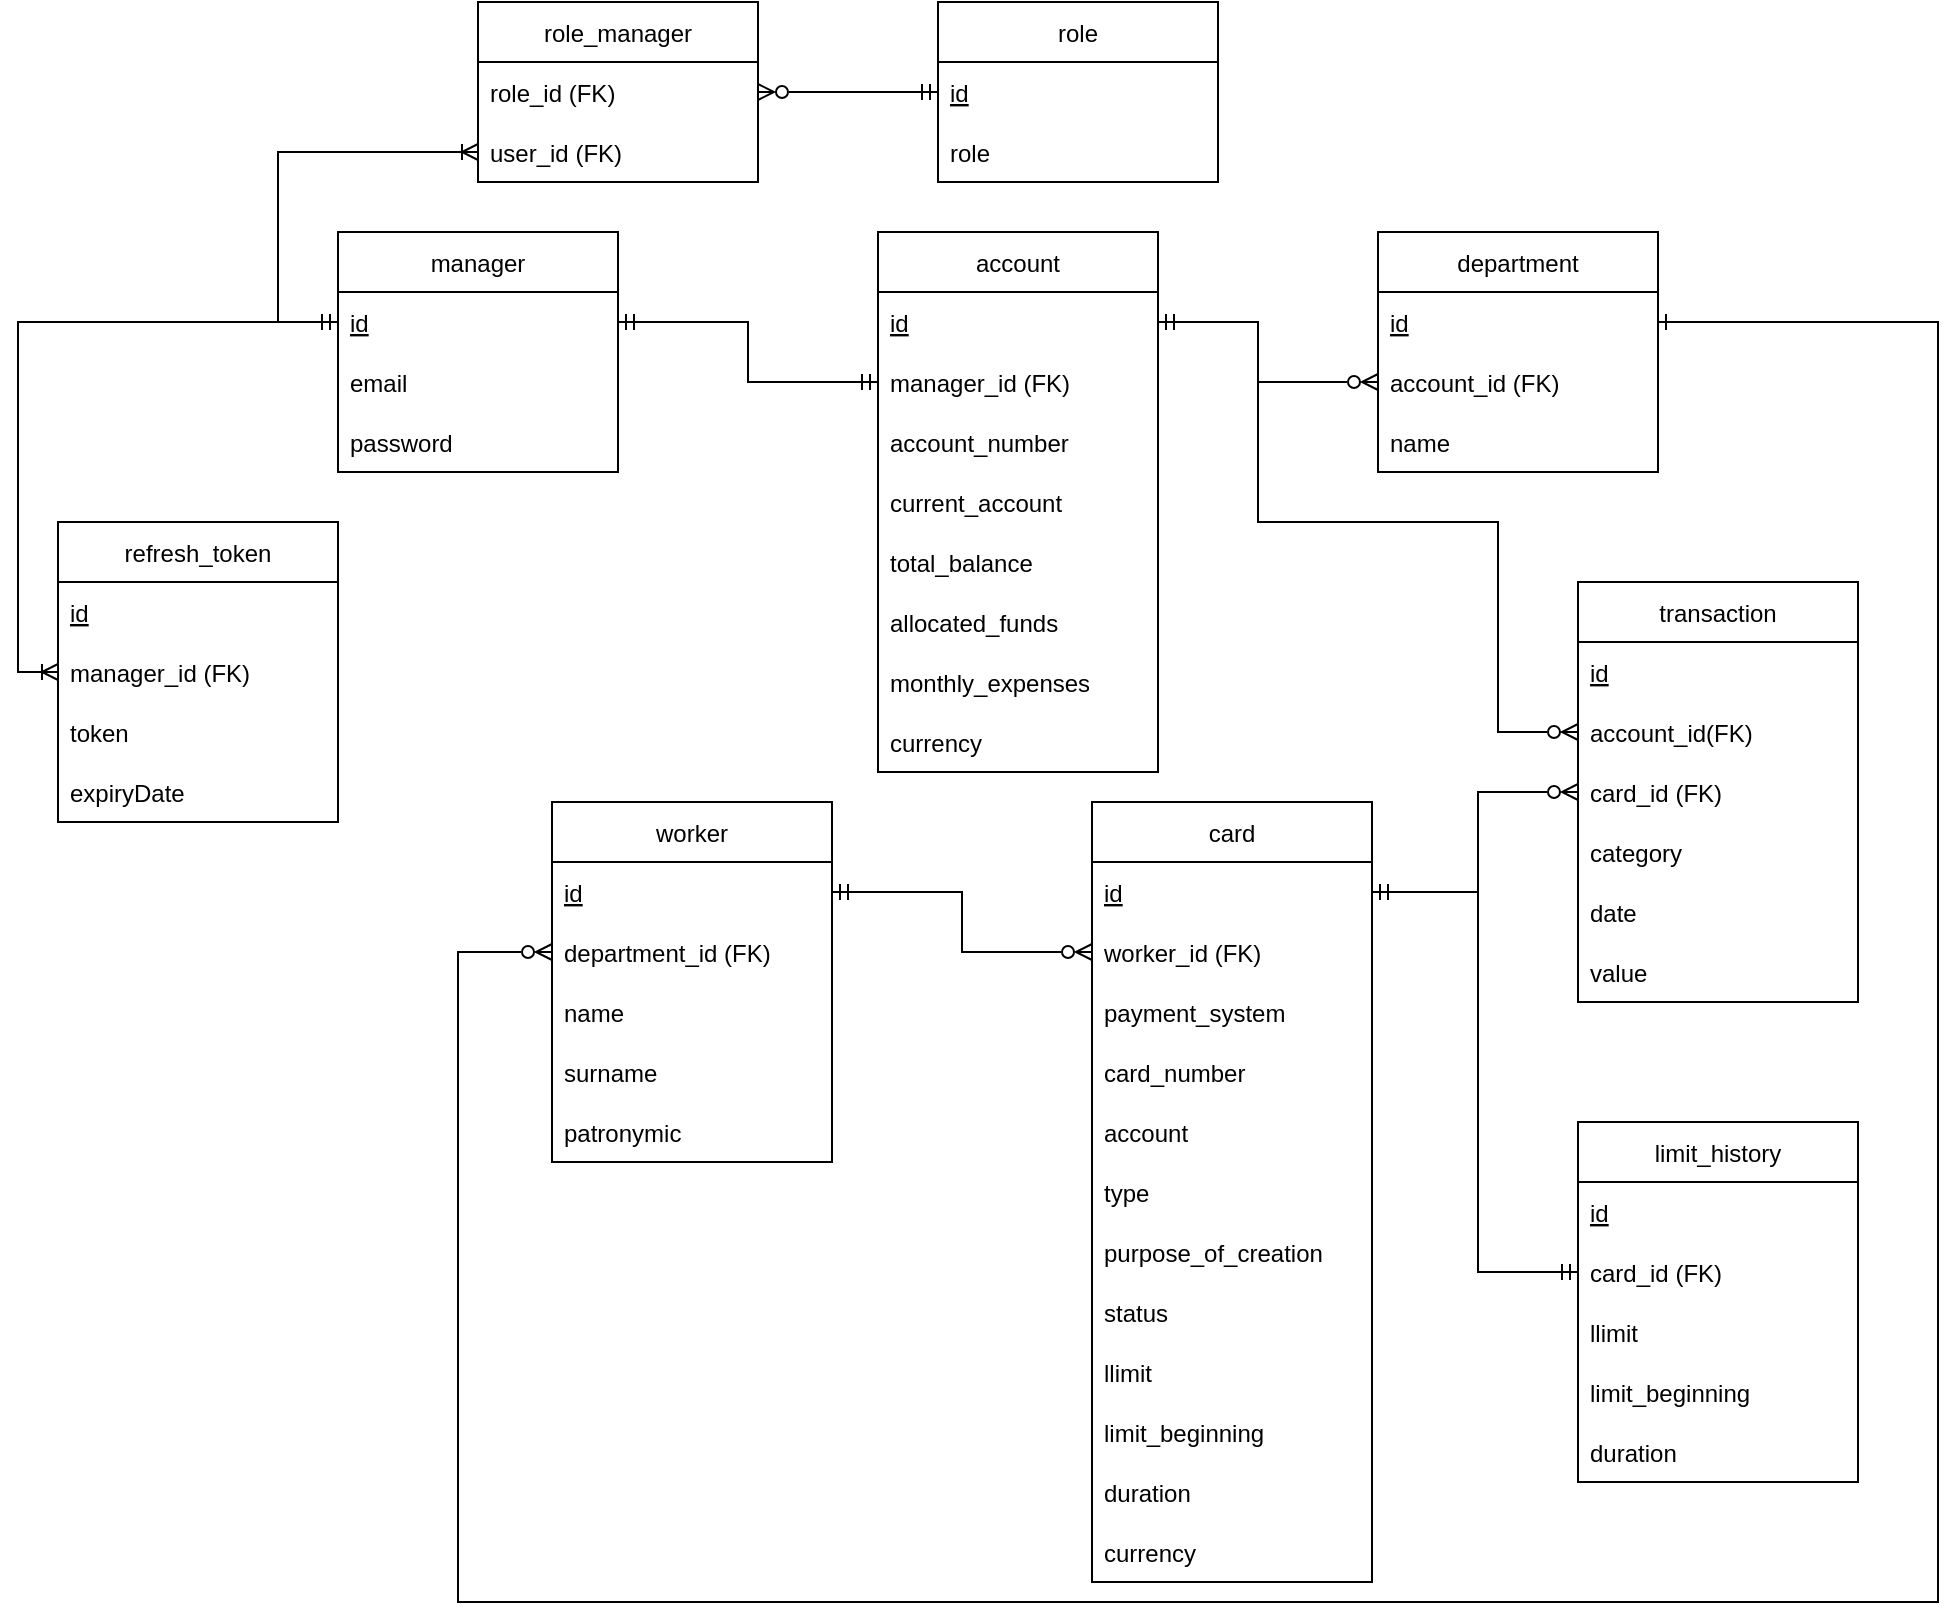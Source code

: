 <mxfile version="15.9.1" type="device"><diagram id="fV8NuC_IhSABXQQTqn1Q" name="Page-1"><mxGraphModel dx="2249" dy="1965" grid="1" gridSize="10" guides="1" tooltips="1" connect="1" arrows="1" fold="1" page="1" pageScale="1" pageWidth="827" pageHeight="1169" math="0" shadow="0"><root><mxCell id="0"/><mxCell id="1" parent="0"/><mxCell id="YcEs4hc1Zq2aLNJtnhcE-54" style="edgeStyle=orthogonalEdgeStyle;rounded=0;orthogonalLoop=1;jettySize=auto;html=1;entryX=0;entryY=0.5;entryDx=0;entryDy=0;startArrow=ERmandOne;startFill=0;exitX=1;exitY=0.5;exitDx=0;exitDy=0;endArrow=ERmandOne;endFill=0;" parent="1" source="EOYDnTgEc_vNznU8tial-6" target="YcEs4hc1Zq2aLNJtnhcE-50" edge="1"><mxGeometry relative="1" as="geometry"/></mxCell><mxCell id="1jyUmRkL_I3DHBVLjQzw-10" style="edgeStyle=orthogonalEdgeStyle;rounded=0;orthogonalLoop=1;jettySize=auto;html=1;exitX=0;exitY=0.5;exitDx=0;exitDy=0;startArrow=ERmandOne;startFill=0;endArrow=ERoneToMany;endFill=0;entryX=0;entryY=0.5;entryDx=0;entryDy=0;" parent="1" source="EOYDnTgEc_vNznU8tial-6" target="1jyUmRkL_I3DHBVLjQzw-7" edge="1"><mxGeometry relative="1" as="geometry"><mxPoint x="130" y="-35" as="targetPoint"/><Array as="points"><mxPoint x="30" y="80"/><mxPoint x="30" y="-5"/></Array></mxGeometry></mxCell><mxCell id="1jyUmRkL_I3DHBVLjQzw-16" style="edgeStyle=orthogonalEdgeStyle;rounded=0;orthogonalLoop=1;jettySize=auto;html=1;entryX=0;entryY=0.5;entryDx=0;entryDy=0;startArrow=ERmandOne;startFill=0;endArrow=ERoneToMany;endFill=0;exitX=0;exitY=0.5;exitDx=0;exitDy=0;" parent="1" source="EOYDnTgEc_vNznU8tial-6" target="1jyUmRkL_I3DHBVLjQzw-13" edge="1"><mxGeometry relative="1" as="geometry"/></mxCell><mxCell id="YcEs4hc1Zq2aLNJtnhcE-1" value="manager" style="swimlane;fontStyle=0;childLayout=stackLayout;horizontal=1;startSize=30;horizontalStack=0;resizeParent=1;resizeParentMax=0;resizeLast=0;collapsible=1;marginBottom=0;" parent="1" vertex="1"><mxGeometry x="60" y="35" width="140" height="120" as="geometry"/></mxCell><mxCell id="EOYDnTgEc_vNznU8tial-6" value="id" style="text;strokeColor=none;fillColor=none;align=left;verticalAlign=middle;spacingLeft=4;spacingRight=4;overflow=hidden;points=[[0,0.5],[1,0.5]];portConstraint=eastwest;rotatable=0;fontStyle=4" parent="YcEs4hc1Zq2aLNJtnhcE-1" vertex="1"><mxGeometry y="30" width="140" height="30" as="geometry"/></mxCell><mxCell id="YcEs4hc1Zq2aLNJtnhcE-3" value="email" style="text;strokeColor=none;fillColor=none;align=left;verticalAlign=middle;spacingLeft=4;spacingRight=4;overflow=hidden;points=[[0,0.5],[1,0.5]];portConstraint=eastwest;rotatable=0;" parent="YcEs4hc1Zq2aLNJtnhcE-1" vertex="1"><mxGeometry y="60" width="140" height="30" as="geometry"/></mxCell><mxCell id="YcEs4hc1Zq2aLNJtnhcE-4" value="password" style="text;strokeColor=none;fillColor=none;align=left;verticalAlign=middle;spacingLeft=4;spacingRight=4;overflow=hidden;points=[[0,0.5],[1,0.5]];portConstraint=eastwest;rotatable=0;" parent="YcEs4hc1Zq2aLNJtnhcE-1" vertex="1"><mxGeometry y="90" width="140" height="30" as="geometry"/></mxCell><mxCell id="c6Ya6IC7ac8ndiOr655G-14" style="edgeStyle=orthogonalEdgeStyle;rounded=0;orthogonalLoop=1;jettySize=auto;html=1;entryX=0;entryY=0.5;entryDx=0;entryDy=0;startArrow=ERmandOne;startFill=0;endArrow=ERmandOne;endFill=0;exitX=1;exitY=0.5;exitDx=0;exitDy=0;" edge="1" parent="1" source="YcEs4hc1Zq2aLNJtnhcE-34" target="c6Ya6IC7ac8ndiOr655G-3"><mxGeometry relative="1" as="geometry"><Array as="points"><mxPoint x="630" y="365"/><mxPoint x="630" y="555"/></Array></mxGeometry></mxCell><mxCell id="YcEs4hc1Zq2aLNJtnhcE-33" value="card" style="swimlane;fontStyle=0;childLayout=stackLayout;horizontal=1;startSize=30;horizontalStack=0;resizeParent=1;resizeParentMax=0;resizeLast=0;collapsible=1;marginBottom=0;" parent="1" vertex="1"><mxGeometry x="437" y="320" width="140" height="390" as="geometry"/></mxCell><mxCell id="YcEs4hc1Zq2aLNJtnhcE-34" value="id" style="text;strokeColor=none;fillColor=none;align=left;verticalAlign=middle;spacingLeft=4;spacingRight=4;overflow=hidden;points=[[0,0.5],[1,0.5]];portConstraint=eastwest;rotatable=0;fontStyle=4" parent="YcEs4hc1Zq2aLNJtnhcE-33" vertex="1"><mxGeometry y="30" width="140" height="30" as="geometry"/></mxCell><mxCell id="YcEs4hc1Zq2aLNJtnhcE-35" value="worker_id (FK)" style="text;strokeColor=none;fillColor=none;align=left;verticalAlign=middle;spacingLeft=4;spacingRight=4;overflow=hidden;points=[[0,0.5],[1,0.5]];portConstraint=eastwest;rotatable=0;" parent="YcEs4hc1Zq2aLNJtnhcE-33" vertex="1"><mxGeometry y="60" width="140" height="30" as="geometry"/></mxCell><mxCell id="mhZmct1hZo7QD02tIn7t-14" value="payment_system" style="text;strokeColor=none;fillColor=none;align=left;verticalAlign=middle;spacingLeft=4;spacingRight=4;overflow=hidden;points=[[0,0.5],[1,0.5]];portConstraint=eastwest;rotatable=0;" parent="YcEs4hc1Zq2aLNJtnhcE-33" vertex="1"><mxGeometry y="90" width="140" height="30" as="geometry"/></mxCell><mxCell id="YcEs4hc1Zq2aLNJtnhcE-36" value="card_number" style="text;strokeColor=none;fillColor=none;align=left;verticalAlign=middle;spacingLeft=4;spacingRight=4;overflow=hidden;points=[[0,0.5],[1,0.5]];portConstraint=eastwest;rotatable=0;" parent="YcEs4hc1Zq2aLNJtnhcE-33" vertex="1"><mxGeometry y="120" width="140" height="30" as="geometry"/></mxCell><mxCell id="mhZmct1hZo7QD02tIn7t-21" value="account" style="text;strokeColor=none;fillColor=none;align=left;verticalAlign=middle;spacingLeft=4;spacingRight=4;overflow=hidden;points=[[0,0.5],[1,0.5]];portConstraint=eastwest;rotatable=0;" parent="YcEs4hc1Zq2aLNJtnhcE-33" vertex="1"><mxGeometry y="150" width="140" height="30" as="geometry"/></mxCell><mxCell id="mhZmct1hZo7QD02tIn7t-15" value="type" style="text;strokeColor=none;fillColor=none;align=left;verticalAlign=middle;spacingLeft=4;spacingRight=4;overflow=hidden;points=[[0,0.5],[1,0.5]];portConstraint=eastwest;rotatable=0;" parent="YcEs4hc1Zq2aLNJtnhcE-33" vertex="1"><mxGeometry y="180" width="140" height="30" as="geometry"/></mxCell><mxCell id="mhZmct1hZo7QD02tIn7t-16" value="purpose_of_creation" style="text;strokeColor=none;fillColor=none;align=left;verticalAlign=middle;spacingLeft=4;spacingRight=4;overflow=hidden;points=[[0,0.5],[1,0.5]];portConstraint=eastwest;rotatable=0;" parent="YcEs4hc1Zq2aLNJtnhcE-33" vertex="1"><mxGeometry y="210" width="140" height="30" as="geometry"/></mxCell><mxCell id="mhZmct1hZo7QD02tIn7t-19" value="status" style="text;strokeColor=none;fillColor=none;align=left;verticalAlign=middle;spacingLeft=4;spacingRight=4;overflow=hidden;points=[[0,0.5],[1,0.5]];portConstraint=eastwest;rotatable=0;" parent="YcEs4hc1Zq2aLNJtnhcE-33" vertex="1"><mxGeometry y="240" width="140" height="30" as="geometry"/></mxCell><mxCell id="mhZmct1hZo7QD02tIn7t-22" value="llimit" style="text;strokeColor=none;fillColor=none;align=left;verticalAlign=middle;spacingLeft=4;spacingRight=4;overflow=hidden;points=[[0,0.5],[1,0.5]];portConstraint=eastwest;rotatable=0;" parent="YcEs4hc1Zq2aLNJtnhcE-33" vertex="1"><mxGeometry y="270" width="140" height="30" as="geometry"/></mxCell><mxCell id="mhZmct1hZo7QD02tIn7t-24" value="limit_beginning" style="text;strokeColor=none;fillColor=none;align=left;verticalAlign=middle;spacingLeft=4;spacingRight=4;overflow=hidden;points=[[0,0.5],[1,0.5]];portConstraint=eastwest;rotatable=0;" parent="YcEs4hc1Zq2aLNJtnhcE-33" vertex="1"><mxGeometry y="300" width="140" height="30" as="geometry"/></mxCell><mxCell id="mhZmct1hZo7QD02tIn7t-25" value="duration" style="text;strokeColor=none;fillColor=none;align=left;verticalAlign=middle;spacingLeft=4;spacingRight=4;overflow=hidden;points=[[0,0.5],[1,0.5]];portConstraint=eastwest;rotatable=0;" parent="YcEs4hc1Zq2aLNJtnhcE-33" vertex="1"><mxGeometry y="330" width="140" height="30" as="geometry"/></mxCell><mxCell id="mhZmct1hZo7QD02tIn7t-26" value="currency" style="text;strokeColor=none;fillColor=none;align=left;verticalAlign=middle;spacingLeft=4;spacingRight=4;overflow=hidden;points=[[0,0.5],[1,0.5]];portConstraint=eastwest;rotatable=0;" parent="YcEs4hc1Zq2aLNJtnhcE-33" vertex="1"><mxGeometry y="360" width="140" height="30" as="geometry"/></mxCell><mxCell id="YcEs4hc1Zq2aLNJtnhcE-37" value="department" style="swimlane;fontStyle=0;childLayout=stackLayout;horizontal=1;startSize=30;horizontalStack=0;resizeParent=1;resizeParentMax=0;resizeLast=0;collapsible=1;marginBottom=0;" parent="1" vertex="1"><mxGeometry x="580" y="35" width="140" height="120" as="geometry"/></mxCell><mxCell id="YcEs4hc1Zq2aLNJtnhcE-38" value="id" style="text;strokeColor=none;fillColor=none;align=left;verticalAlign=middle;spacingLeft=4;spacingRight=4;overflow=hidden;points=[[0,0.5],[1,0.5]];portConstraint=eastwest;rotatable=0;fontStyle=4" parent="YcEs4hc1Zq2aLNJtnhcE-37" vertex="1"><mxGeometry y="30" width="140" height="30" as="geometry"/></mxCell><mxCell id="YcEs4hc1Zq2aLNJtnhcE-40" value="account_id (FK)" style="text;strokeColor=none;fillColor=none;align=left;verticalAlign=middle;spacingLeft=4;spacingRight=4;overflow=hidden;points=[[0,0.5],[1,0.5]];portConstraint=eastwest;rotatable=0;" parent="YcEs4hc1Zq2aLNJtnhcE-37" vertex="1"><mxGeometry y="60" width="140" height="30" as="geometry"/></mxCell><mxCell id="mhZmct1hZo7QD02tIn7t-8" value="name" style="text;strokeColor=none;fillColor=none;align=left;verticalAlign=middle;spacingLeft=4;spacingRight=4;overflow=hidden;points=[[0,0.5],[1,0.5]];portConstraint=eastwest;rotatable=0;" parent="YcEs4hc1Zq2aLNJtnhcE-37" vertex="1"><mxGeometry y="90" width="140" height="30" as="geometry"/></mxCell><mxCell id="YcEs4hc1Zq2aLNJtnhcE-41" value="worker" style="swimlane;fontStyle=0;childLayout=stackLayout;horizontal=1;startSize=30;horizontalStack=0;resizeParent=1;resizeParentMax=0;resizeLast=0;collapsible=1;marginBottom=0;" parent="1" vertex="1"><mxGeometry x="167" y="320" width="140" height="180" as="geometry"/></mxCell><mxCell id="YcEs4hc1Zq2aLNJtnhcE-42" value="id" style="text;strokeColor=none;fillColor=none;align=left;verticalAlign=middle;spacingLeft=4;spacingRight=4;overflow=hidden;points=[[0,0.5],[1,0.5]];portConstraint=eastwest;rotatable=0;fontStyle=4" parent="YcEs4hc1Zq2aLNJtnhcE-41" vertex="1"><mxGeometry y="30" width="140" height="30" as="geometry"/></mxCell><mxCell id="YcEs4hc1Zq2aLNJtnhcE-43" value="department_id (FK)" style="text;strokeColor=none;fillColor=none;align=left;verticalAlign=middle;spacingLeft=4;spacingRight=4;overflow=hidden;points=[[0,0.5],[1,0.5]];portConstraint=eastwest;rotatable=0;" parent="YcEs4hc1Zq2aLNJtnhcE-41" vertex="1"><mxGeometry y="60" width="140" height="30" as="geometry"/></mxCell><mxCell id="EOYDnTgEc_vNznU8tial-10" value="name" style="text;strokeColor=none;fillColor=none;align=left;verticalAlign=middle;spacingLeft=4;spacingRight=4;overflow=hidden;points=[[0,0.5],[1,0.5]];portConstraint=eastwest;rotatable=0;" parent="YcEs4hc1Zq2aLNJtnhcE-41" vertex="1"><mxGeometry y="90" width="140" height="30" as="geometry"/></mxCell><mxCell id="mhZmct1hZo7QD02tIn7t-9" value="surname" style="text;strokeColor=none;fillColor=none;align=left;verticalAlign=middle;spacingLeft=4;spacingRight=4;overflow=hidden;points=[[0,0.5],[1,0.5]];portConstraint=eastwest;rotatable=0;" parent="YcEs4hc1Zq2aLNJtnhcE-41" vertex="1"><mxGeometry y="120" width="140" height="30" as="geometry"/></mxCell><mxCell id="mhZmct1hZo7QD02tIn7t-10" value="patronymic" style="text;strokeColor=none;fillColor=none;align=left;verticalAlign=middle;spacingLeft=4;spacingRight=4;overflow=hidden;points=[[0,0.5],[1,0.5]];portConstraint=eastwest;rotatable=0;" parent="YcEs4hc1Zq2aLNJtnhcE-41" vertex="1"><mxGeometry y="150" width="140" height="30" as="geometry"/></mxCell><mxCell id="YcEs4hc1Zq2aLNJtnhcE-45" value="transaction" style="swimlane;fontStyle=0;childLayout=stackLayout;horizontal=1;startSize=30;horizontalStack=0;resizeParent=1;resizeParentMax=0;resizeLast=0;collapsible=1;marginBottom=0;" parent="1" vertex="1"><mxGeometry x="680" y="210" width="140" height="210" as="geometry"/></mxCell><mxCell id="YcEs4hc1Zq2aLNJtnhcE-47" value="id" style="text;strokeColor=none;fillColor=none;align=left;verticalAlign=middle;spacingLeft=4;spacingRight=4;overflow=hidden;points=[[0,0.5],[1,0.5]];portConstraint=eastwest;rotatable=0;fontStyle=4" parent="YcEs4hc1Zq2aLNJtnhcE-45" vertex="1"><mxGeometry y="30" width="140" height="30" as="geometry"/></mxCell><mxCell id="mKEa6wRX-RFGLHu6PxGK-1" value="account_id(FK)" style="text;strokeColor=none;fillColor=none;align=left;verticalAlign=middle;spacingLeft=4;spacingRight=4;overflow=hidden;points=[[0,0.5],[1,0.5]];portConstraint=eastwest;rotatable=0;" parent="YcEs4hc1Zq2aLNJtnhcE-45" vertex="1"><mxGeometry y="60" width="140" height="30" as="geometry"/></mxCell><mxCell id="YcEs4hc1Zq2aLNJtnhcE-46" value="card_id (FK)" style="text;strokeColor=none;fillColor=none;align=left;verticalAlign=middle;spacingLeft=4;spacingRight=4;overflow=hidden;points=[[0,0.5],[1,0.5]];portConstraint=eastwest;rotatable=0;" parent="YcEs4hc1Zq2aLNJtnhcE-45" vertex="1"><mxGeometry y="90" width="140" height="30" as="geometry"/></mxCell><mxCell id="YcEs4hc1Zq2aLNJtnhcE-48" value="category" style="text;strokeColor=none;fillColor=none;align=left;verticalAlign=middle;spacingLeft=4;spacingRight=4;overflow=hidden;points=[[0,0.5],[1,0.5]];portConstraint=eastwest;rotatable=0;" parent="YcEs4hc1Zq2aLNJtnhcE-45" vertex="1"><mxGeometry y="120" width="140" height="30" as="geometry"/></mxCell><mxCell id="mhZmct1hZo7QD02tIn7t-17" value="date" style="text;strokeColor=none;fillColor=none;align=left;verticalAlign=middle;spacingLeft=4;spacingRight=4;overflow=hidden;points=[[0,0.5],[1,0.5]];portConstraint=eastwest;rotatable=0;" parent="YcEs4hc1Zq2aLNJtnhcE-45" vertex="1"><mxGeometry y="150" width="140" height="30" as="geometry"/></mxCell><mxCell id="mhZmct1hZo7QD02tIn7t-18" value="value" style="text;strokeColor=none;fillColor=none;align=left;verticalAlign=middle;spacingLeft=4;spacingRight=4;overflow=hidden;points=[[0,0.5],[1,0.5]];portConstraint=eastwest;rotatable=0;" parent="YcEs4hc1Zq2aLNJtnhcE-45" vertex="1"><mxGeometry y="180" width="140" height="30" as="geometry"/></mxCell><mxCell id="YcEs4hc1Zq2aLNJtnhcE-49" value="account" style="swimlane;fontStyle=0;childLayout=stackLayout;horizontal=1;startSize=30;horizontalStack=0;resizeParent=1;resizeParentMax=0;resizeLast=0;collapsible=1;marginBottom=0;" parent="1" vertex="1"><mxGeometry x="330" y="35" width="140" height="270" as="geometry"/></mxCell><mxCell id="YcEs4hc1Zq2aLNJtnhcE-51" value="id" style="text;strokeColor=none;fillColor=none;align=left;verticalAlign=middle;spacingLeft=4;spacingRight=4;overflow=hidden;points=[[0,0.5],[1,0.5]];portConstraint=eastwest;rotatable=0;fontStyle=4" parent="YcEs4hc1Zq2aLNJtnhcE-49" vertex="1"><mxGeometry y="30" width="140" height="30" as="geometry"/></mxCell><mxCell id="YcEs4hc1Zq2aLNJtnhcE-50" value="manager_id (FK)" style="text;strokeColor=none;fillColor=none;align=left;verticalAlign=middle;spacingLeft=4;spacingRight=4;overflow=hidden;points=[[0,0.5],[1,0.5]];portConstraint=eastwest;rotatable=0;" parent="YcEs4hc1Zq2aLNJtnhcE-49" vertex="1"><mxGeometry y="60" width="140" height="30" as="geometry"/></mxCell><mxCell id="mhZmct1hZo7QD02tIn7t-7" value="account_number" style="text;strokeColor=none;fillColor=none;align=left;verticalAlign=middle;spacingLeft=4;spacingRight=4;overflow=hidden;points=[[0,0.5],[1,0.5]];portConstraint=eastwest;rotatable=0;" parent="YcEs4hc1Zq2aLNJtnhcE-49" vertex="1"><mxGeometry y="90" width="140" height="30" as="geometry"/></mxCell><mxCell id="YcEs4hc1Zq2aLNJtnhcE-52" value="current_account" style="text;strokeColor=none;fillColor=none;align=left;verticalAlign=middle;spacingLeft=4;spacingRight=4;overflow=hidden;points=[[0,0.5],[1,0.5]];portConstraint=eastwest;rotatable=0;" parent="YcEs4hc1Zq2aLNJtnhcE-49" vertex="1"><mxGeometry y="120" width="140" height="30" as="geometry"/></mxCell><mxCell id="mhZmct1hZo7QD02tIn7t-2" value="total_balance" style="text;strokeColor=none;fillColor=none;align=left;verticalAlign=middle;spacingLeft=4;spacingRight=4;overflow=hidden;points=[[0,0.5],[1,0.5]];portConstraint=eastwest;rotatable=0;" parent="YcEs4hc1Zq2aLNJtnhcE-49" vertex="1"><mxGeometry y="150" width="140" height="30" as="geometry"/></mxCell><mxCell id="mhZmct1hZo7QD02tIn7t-3" value="allocated_funds" style="text;strokeColor=none;fillColor=none;align=left;verticalAlign=middle;spacingLeft=4;spacingRight=4;overflow=hidden;points=[[0,0.5],[1,0.5]];portConstraint=eastwest;rotatable=0;" parent="YcEs4hc1Zq2aLNJtnhcE-49" vertex="1"><mxGeometry y="180" width="140" height="30" as="geometry"/></mxCell><mxCell id="mhZmct1hZo7QD02tIn7t-4" value="monthly_expenses" style="text;strokeColor=none;fillColor=none;align=left;verticalAlign=middle;spacingLeft=4;spacingRight=4;overflow=hidden;points=[[0,0.5],[1,0.5]];portConstraint=eastwest;rotatable=0;" parent="YcEs4hc1Zq2aLNJtnhcE-49" vertex="1"><mxGeometry y="210" width="140" height="30" as="geometry"/></mxCell><mxCell id="-spfz7uZjG6SPMM0oD7H-1" value="currency" style="text;strokeColor=none;fillColor=none;align=left;verticalAlign=middle;spacingLeft=4;spacingRight=4;overflow=hidden;points=[[0,0.5],[1,0.5]];portConstraint=eastwest;rotatable=0;" parent="YcEs4hc1Zq2aLNJtnhcE-49" vertex="1"><mxGeometry y="240" width="140" height="30" as="geometry"/></mxCell><mxCell id="EOYDnTgEc_vNznU8tial-5" value="" style="edgeStyle=orthogonalEdgeStyle;rounded=0;orthogonalLoop=1;jettySize=auto;html=1;startArrow=ERmandOne;startFill=0;endArrow=ERzeroToMany;endFill=0;exitX=1;exitY=0.5;exitDx=0;exitDy=0;" parent="1" source="YcEs4hc1Zq2aLNJtnhcE-51" target="YcEs4hc1Zq2aLNJtnhcE-40" edge="1"><mxGeometry relative="1" as="geometry"><mxPoint x="470" y="110" as="sourcePoint"/><Array as="points"><mxPoint x="520" y="80"/><mxPoint x="520" y="110"/></Array></mxGeometry></mxCell><mxCell id="EOYDnTgEc_vNznU8tial-7" style="edgeStyle=orthogonalEdgeStyle;rounded=0;orthogonalLoop=1;jettySize=auto;html=1;entryX=0;entryY=0.5;entryDx=0;entryDy=0;startArrow=ERone;startFill=0;endArrow=ERzeroToMany;endFill=0;exitX=1;exitY=0.5;exitDx=0;exitDy=0;" parent="1" source="YcEs4hc1Zq2aLNJtnhcE-38" target="YcEs4hc1Zq2aLNJtnhcE-43" edge="1"><mxGeometry relative="1" as="geometry"><Array as="points"><mxPoint x="860" y="80"/><mxPoint x="860" y="720"/><mxPoint x="120" y="720"/><mxPoint x="120" y="395"/></Array><mxPoint x="580" y="140" as="sourcePoint"/></mxGeometry></mxCell><mxCell id="EOYDnTgEc_vNznU8tial-9" style="edgeStyle=orthogonalEdgeStyle;rounded=0;orthogonalLoop=1;jettySize=auto;html=1;entryX=0;entryY=0.5;entryDx=0;entryDy=0;startArrow=ERmandOne;startFill=0;endArrow=ERzeroToMany;endFill=0;exitX=1;exitY=0.5;exitDx=0;exitDy=0;" parent="1" source="YcEs4hc1Zq2aLNJtnhcE-42" target="YcEs4hc1Zq2aLNJtnhcE-35" edge="1"><mxGeometry relative="1" as="geometry"/></mxCell><mxCell id="EOYDnTgEc_vNznU8tial-11" value="" style="edgeStyle=orthogonalEdgeStyle;rounded=0;orthogonalLoop=1;jettySize=auto;html=1;startArrow=ERmandOne;startFill=0;endArrow=ERzeroToMany;endFill=0;entryX=0;entryY=0.5;entryDx=0;entryDy=0;exitX=1;exitY=0.5;exitDx=0;exitDy=0;" parent="1" source="YcEs4hc1Zq2aLNJtnhcE-34" target="YcEs4hc1Zq2aLNJtnhcE-46" edge="1"><mxGeometry relative="1" as="geometry"><Array as="points"><mxPoint x="630" y="365"/><mxPoint x="630" y="315"/></Array></mxGeometry></mxCell><mxCell id="1jyUmRkL_I3DHBVLjQzw-9" style="edgeStyle=orthogonalEdgeStyle;rounded=0;orthogonalLoop=1;jettySize=auto;html=1;entryX=1;entryY=0.5;entryDx=0;entryDy=0;startArrow=ERmandOne;startFill=0;endArrow=ERzeroToMany;endFill=0;exitX=0;exitY=0.5;exitDx=0;exitDy=0;" parent="1" source="1jyUmRkL_I3DHBVLjQzw-2" target="1jyUmRkL_I3DHBVLjQzw-6" edge="1"><mxGeometry relative="1" as="geometry"/></mxCell><mxCell id="1jyUmRkL_I3DHBVLjQzw-1" value="role" style="swimlane;fontStyle=0;childLayout=stackLayout;horizontal=1;startSize=30;horizontalStack=0;resizeParent=1;resizeParentMax=0;resizeLast=0;collapsible=1;marginBottom=0;" parent="1" vertex="1"><mxGeometry x="360" y="-80" width="140" height="90" as="geometry"/></mxCell><mxCell id="1jyUmRkL_I3DHBVLjQzw-2" value="id" style="text;strokeColor=none;fillColor=none;align=left;verticalAlign=middle;spacingLeft=4;spacingRight=4;overflow=hidden;points=[[0,0.5],[1,0.5]];portConstraint=eastwest;rotatable=0;fontStyle=4" parent="1jyUmRkL_I3DHBVLjQzw-1" vertex="1"><mxGeometry y="30" width="140" height="30" as="geometry"/></mxCell><mxCell id="1jyUmRkL_I3DHBVLjQzw-3" value="role" style="text;strokeColor=none;fillColor=none;align=left;verticalAlign=middle;spacingLeft=4;spacingRight=4;overflow=hidden;points=[[0,0.5],[1,0.5]];portConstraint=eastwest;rotatable=0;" parent="1jyUmRkL_I3DHBVLjQzw-1" vertex="1"><mxGeometry y="60" width="140" height="30" as="geometry"/></mxCell><mxCell id="1jyUmRkL_I3DHBVLjQzw-5" value="role_manager" style="swimlane;fontStyle=0;childLayout=stackLayout;horizontal=1;startSize=30;horizontalStack=0;resizeParent=1;resizeParentMax=0;resizeLast=0;collapsible=1;marginBottom=0;" parent="1" vertex="1"><mxGeometry x="130" y="-80" width="140" height="90" as="geometry"/></mxCell><mxCell id="1jyUmRkL_I3DHBVLjQzw-6" value="role_id (FK)" style="text;strokeColor=none;fillColor=none;align=left;verticalAlign=middle;spacingLeft=4;spacingRight=4;overflow=hidden;points=[[0,0.5],[1,0.5]];portConstraint=eastwest;rotatable=0;" parent="1jyUmRkL_I3DHBVLjQzw-5" vertex="1"><mxGeometry y="30" width="140" height="30" as="geometry"/></mxCell><mxCell id="1jyUmRkL_I3DHBVLjQzw-7" value="user_id (FK)" style="text;strokeColor=none;fillColor=none;align=left;verticalAlign=middle;spacingLeft=4;spacingRight=4;overflow=hidden;points=[[0,0.5],[1,0.5]];portConstraint=eastwest;rotatable=0;" parent="1jyUmRkL_I3DHBVLjQzw-5" vertex="1"><mxGeometry y="60" width="140" height="30" as="geometry"/></mxCell><mxCell id="1jyUmRkL_I3DHBVLjQzw-11" value="refresh_token" style="swimlane;fontStyle=0;childLayout=stackLayout;horizontal=1;startSize=30;horizontalStack=0;resizeParent=1;resizeParentMax=0;resizeLast=0;collapsible=1;marginBottom=0;" parent="1" vertex="1"><mxGeometry x="-80" y="180" width="140" height="150" as="geometry"/></mxCell><mxCell id="1jyUmRkL_I3DHBVLjQzw-12" value="id" style="text;strokeColor=none;fillColor=none;align=left;verticalAlign=middle;spacingLeft=4;spacingRight=4;overflow=hidden;points=[[0,0.5],[1,0.5]];portConstraint=eastwest;rotatable=0;fontStyle=4" parent="1jyUmRkL_I3DHBVLjQzw-11" vertex="1"><mxGeometry y="30" width="140" height="30" as="geometry"/></mxCell><mxCell id="1jyUmRkL_I3DHBVLjQzw-13" value="manager_id (FK)" style="text;strokeColor=none;fillColor=none;align=left;verticalAlign=middle;spacingLeft=4;spacingRight=4;overflow=hidden;points=[[0,0.5],[1,0.5]];portConstraint=eastwest;rotatable=0;" parent="1jyUmRkL_I3DHBVLjQzw-11" vertex="1"><mxGeometry y="60" width="140" height="30" as="geometry"/></mxCell><mxCell id="1jyUmRkL_I3DHBVLjQzw-14" value="token" style="text;strokeColor=none;fillColor=none;align=left;verticalAlign=middle;spacingLeft=4;spacingRight=4;overflow=hidden;points=[[0,0.5],[1,0.5]];portConstraint=eastwest;rotatable=0;" parent="1jyUmRkL_I3DHBVLjQzw-11" vertex="1"><mxGeometry y="90" width="140" height="30" as="geometry"/></mxCell><mxCell id="1jyUmRkL_I3DHBVLjQzw-15" value="expiryDate" style="text;strokeColor=none;fillColor=none;align=left;verticalAlign=middle;spacingLeft=4;spacingRight=4;overflow=hidden;points=[[0,0.5],[1,0.5]];portConstraint=eastwest;rotatable=0;" parent="1jyUmRkL_I3DHBVLjQzw-11" vertex="1"><mxGeometry y="120" width="140" height="30" as="geometry"/></mxCell><mxCell id="mKEa6wRX-RFGLHu6PxGK-2" style="edgeStyle=orthogonalEdgeStyle;rounded=0;orthogonalLoop=1;jettySize=auto;html=1;entryX=0;entryY=0.5;entryDx=0;entryDy=0;exitX=1;exitY=0.5;exitDx=0;exitDy=0;endArrow=ERzeroToMany;endFill=0;startArrow=ERmandOne;startFill=0;" parent="1" source="YcEs4hc1Zq2aLNJtnhcE-51" target="mKEa6wRX-RFGLHu6PxGK-1" edge="1"><mxGeometry relative="1" as="geometry"><Array as="points"><mxPoint x="520" y="80"/><mxPoint x="520" y="180"/><mxPoint x="640" y="180"/><mxPoint x="640" y="285"/></Array></mxGeometry></mxCell><mxCell id="c6Ya6IC7ac8ndiOr655G-1" value="limit_history" style="swimlane;fontStyle=0;childLayout=stackLayout;horizontal=1;startSize=30;horizontalStack=0;resizeParent=1;resizeParentMax=0;resizeLast=0;collapsible=1;marginBottom=0;" vertex="1" parent="1"><mxGeometry x="680" y="480" width="140" height="180" as="geometry"/></mxCell><mxCell id="c6Ya6IC7ac8ndiOr655G-2" value="id" style="text;strokeColor=none;fillColor=none;align=left;verticalAlign=middle;spacingLeft=4;spacingRight=4;overflow=hidden;points=[[0,0.5],[1,0.5]];portConstraint=eastwest;rotatable=0;fontStyle=4" vertex="1" parent="c6Ya6IC7ac8ndiOr655G-1"><mxGeometry y="30" width="140" height="30" as="geometry"/></mxCell><mxCell id="c6Ya6IC7ac8ndiOr655G-3" value="card_id (FK)" style="text;strokeColor=none;fillColor=none;align=left;verticalAlign=middle;spacingLeft=4;spacingRight=4;overflow=hidden;points=[[0,0.5],[1,0.5]];portConstraint=eastwest;rotatable=0;" vertex="1" parent="c6Ya6IC7ac8ndiOr655G-1"><mxGeometry y="60" width="140" height="30" as="geometry"/></mxCell><mxCell id="c6Ya6IC7ac8ndiOr655G-10" value="llimit" style="text;strokeColor=none;fillColor=none;align=left;verticalAlign=middle;spacingLeft=4;spacingRight=4;overflow=hidden;points=[[0,0.5],[1,0.5]];portConstraint=eastwest;rotatable=0;" vertex="1" parent="c6Ya6IC7ac8ndiOr655G-1"><mxGeometry y="90" width="140" height="30" as="geometry"/></mxCell><mxCell id="c6Ya6IC7ac8ndiOr655G-11" value="limit_beginning" style="text;strokeColor=none;fillColor=none;align=left;verticalAlign=middle;spacingLeft=4;spacingRight=4;overflow=hidden;points=[[0,0.5],[1,0.5]];portConstraint=eastwest;rotatable=0;" vertex="1" parent="c6Ya6IC7ac8ndiOr655G-1"><mxGeometry y="120" width="140" height="30" as="geometry"/></mxCell><mxCell id="c6Ya6IC7ac8ndiOr655G-12" value="duration" style="text;strokeColor=none;fillColor=none;align=left;verticalAlign=middle;spacingLeft=4;spacingRight=4;overflow=hidden;points=[[0,0.5],[1,0.5]];portConstraint=eastwest;rotatable=0;" vertex="1" parent="c6Ya6IC7ac8ndiOr655G-1"><mxGeometry y="150" width="140" height="30" as="geometry"/></mxCell></root></mxGraphModel></diagram></mxfile>